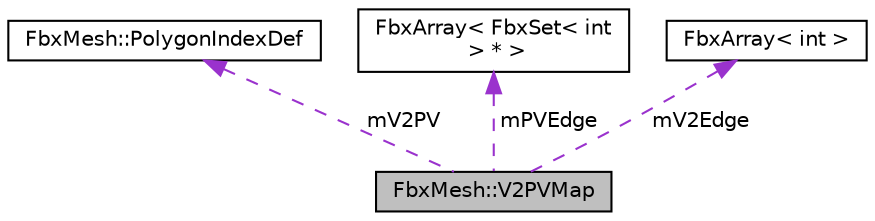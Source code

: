 digraph "FbxMesh::V2PVMap"
{
  edge [fontname="Helvetica",fontsize="10",labelfontname="Helvetica",labelfontsize="10"];
  node [fontname="Helvetica",fontsize="10",shape=record];
  Node1 [label="FbxMesh::V2PVMap",height=0.2,width=0.4,color="black", fillcolor="grey75", style="filled", fontcolor="black"];
  Node2 -> Node1 [dir="back",color="darkorchid3",fontsize="10",style="dashed",label=" mV2PV" ,fontname="Helvetica"];
  Node2 [label="FbxMesh::PolygonIndexDef",height=0.2,width=0.4,color="black", fillcolor="white", style="filled",URL="$struct_fbx_mesh_1_1_polygon_index_def.html"];
  Node3 -> Node1 [dir="back",color="darkorchid3",fontsize="10",style="dashed",label=" mPVEdge" ,fontname="Helvetica"];
  Node3 [label="FbxArray\< FbxSet\< int\l \> * \>",height=0.2,width=0.4,color="black", fillcolor="white", style="filled",URL="$class_fbx_array.html"];
  Node4 -> Node1 [dir="back",color="darkorchid3",fontsize="10",style="dashed",label=" mV2Edge" ,fontname="Helvetica"];
  Node4 [label="FbxArray\< int \>",height=0.2,width=0.4,color="black", fillcolor="white", style="filled",URL="$class_fbx_array.html"];
}
